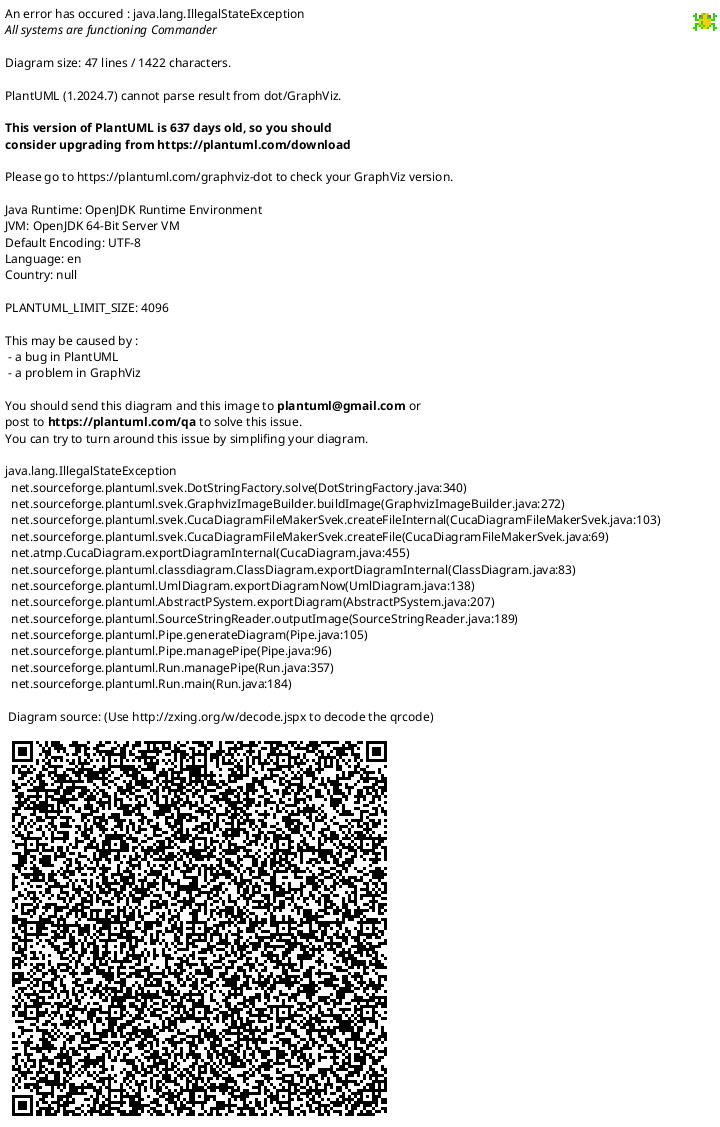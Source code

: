 @startuml IUTicket Package Diagram

skinparam linetype ortho


' Packages
component "Backend" {

package "User" as user {
    package "User Models" as user_models {}
    package "User Repositories" as user_repositories {}
    package "User Dtos" as user_dtos {}
    package "User Services" as user_services {}
    package "User Controllers" as user_controllers {}
}
user_repositories ..> user_models : <<uses>>
user_services ..> user_dtos : <<uses>>
user_services ..> user_repositories : <<uses>>
user_controllers ..> user_services : <<uses>>

package "Auth" as auth {
    package "Auth Dtos" as auth_dtos {}
    package "Auth Services" as auth_services {}
    package "Auth Controllers" as auth_controllers {}
}
auth_services ..> auth_dtos : <<uses>>
auth_controllers ..> auth_services : <<uses>>

package "Ticket" as ticket {
    package "Ticket Models" as ticket_models {}
    package "Ticket Repositories" as ticket_repositories {}
    package "Ticket Dtos" as ticket_dtos {}
    package "Ticket Services" as ticket_services {}
    package "Ticket Controllers" as ticket_controllers {}
}
}

ticket_repositories ..> ticket_models : <<uses>>
ticket_services ..> ticket_dtos : <<uses>>
ticket_services ..> ticket_repositories : <<uses>>
ticket_controllers ..> ticket_services : <<uses>>


ticket_services ..> user_services : <<uses>>
ticket_services ..> auth_services : <<uses>>
auth_services <..> user_services : <<uses>>

@enduml